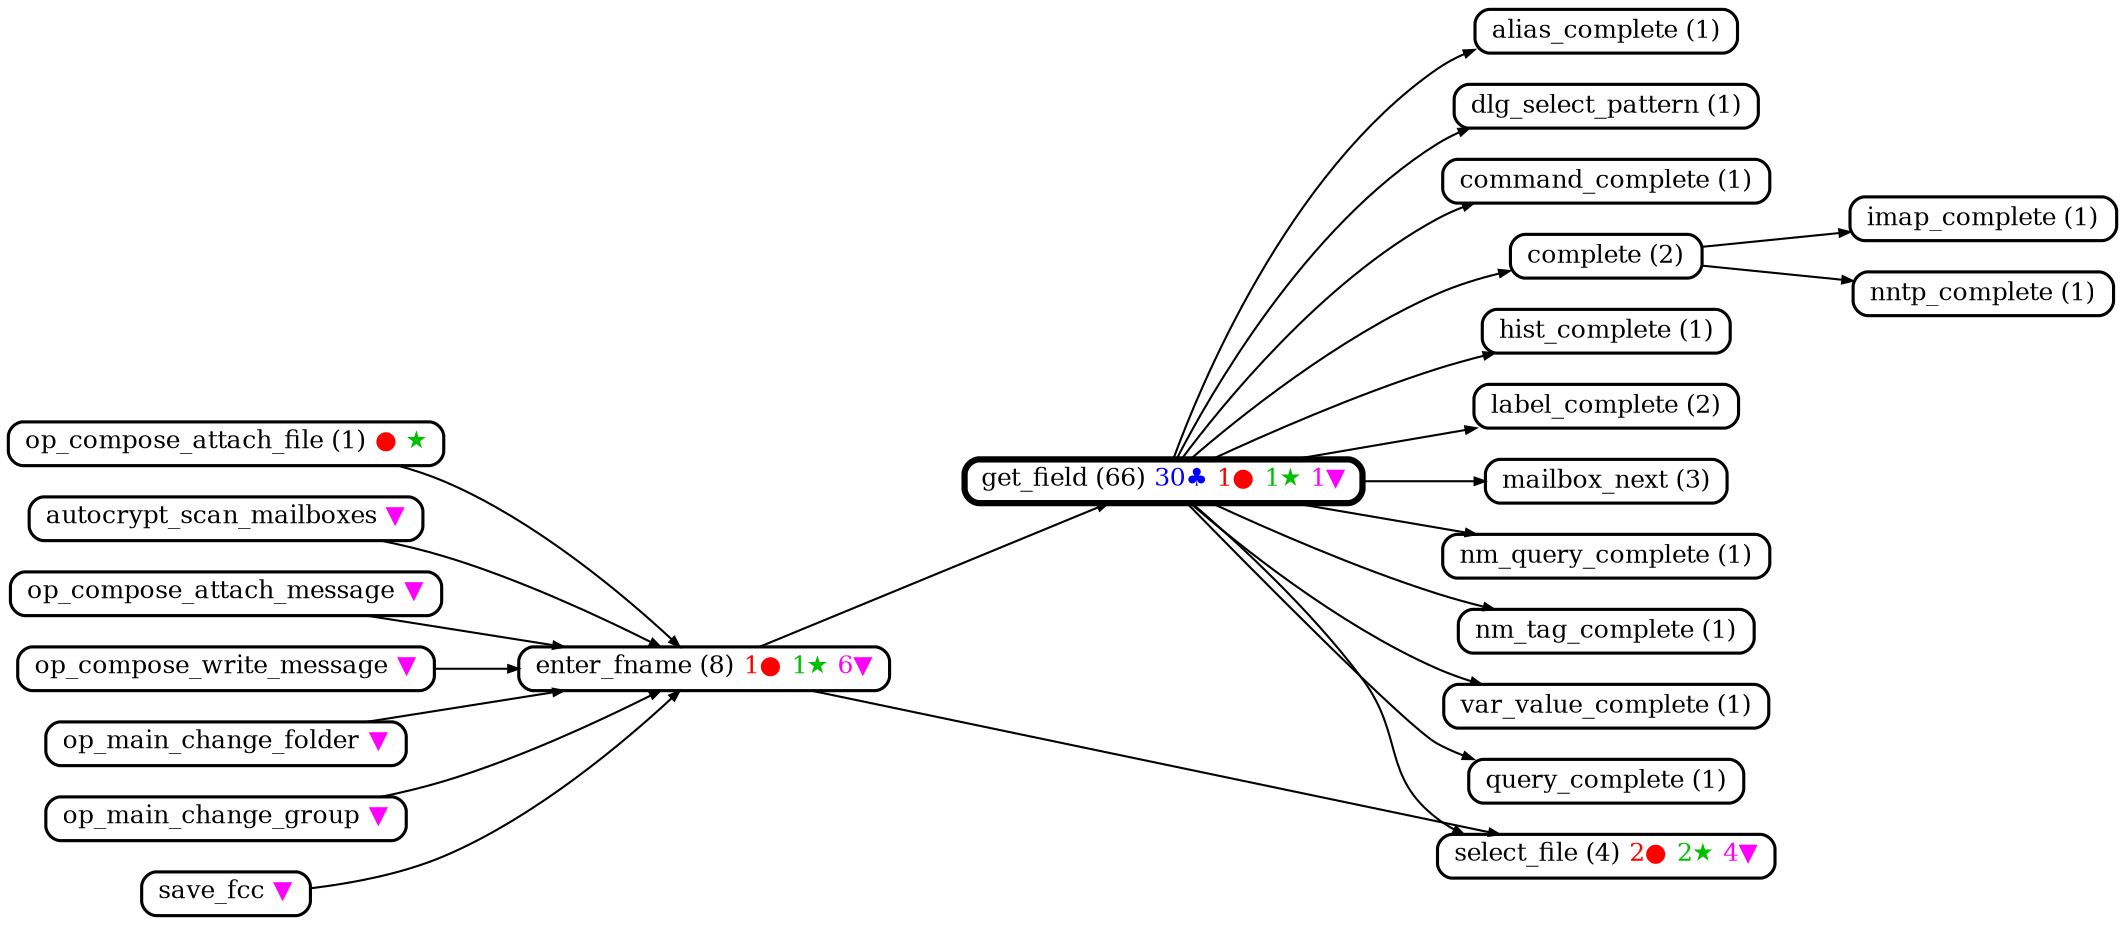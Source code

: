 digraph enter_field
{
	// enter/enter.c 2021-12-21
	graph [
		rankdir="LR"
		nodesep="0.2"
		ranksep="0.5"
		compound="true"
	]

	node [
		shape="Mrecord"
		fontsize="12"
		style="rounded"
		height="0.2"
		penwidth="1.5"
		color="black"
	]

	edge [
		penwidth="1.0"
		arrowsize="0.5"
	]

	// subgraph cluster_key
	// {
	// 	fontcolor="black"
	// 	color="#8080ff"
	// 	fillcolor="#ccccff"
	// 	style="filled"
	// 	node [ color="invis" nodesep="0.0" ranksep="0.0" ]
	// 	edge [ style="invis" ]

	// 	ArrayOfFiles    [ label=<<font color="red">●</font> ArrayOfFiles> ]
	// 	CompletionFlags [ label=<<font color="blue">♣</font> CompletionFlags> ]
	// 	Mailbox         [ label=<<font color="magenta">▼</font> Mailbox> ]
	// 	Multiple        [ label=<<font color="#00c000">★</font> Multiple> ]

	// 	CompletionFlags -> ArrayOfFiles -> Mailbox -> Multiple
	// }

	// blue    ♣ - CompletionFlags
	// red     ● - Array of Files
	// green   ★ - Multiple
	// magenta ▼ - Mailbox
	// names abbreviated by 'mutt_'
	mutt_enter_fname          [ label=<enter_fname (8) <font color="red">1●</font> <font color="#00c000">1★</font> <font color="magenta">6▼</font> > ]
	mutt_get_field            [ label=<get_field (66) <font color="blue">30♣</font> <font color="red">1●</font> <font color="#00c000">1★</font> <font color="magenta">1▼</font> > penwidth="3" ]
	op_compose_attach_file    [ label=<op_compose_attach_file (1) <font color="red">●</font> <font color="#00c000">★</font> > ]

	mutt_autocrypt_scan_mailboxes [ label=<autocrypt_scan_mailboxes <font color="magenta">▼</font> > ]
	op_compose_attach_message     [ label=<op_compose_attach_message <font color="magenta">▼</font> > ]
	op_compose_write_message      [ label=<op_compose_write_message <font color="magenta">▼</font> > ]
	op_main_change_folder         [ label=<op_main_change_folder <font color="magenta">▼</font> > ]
	op_main_change_group          [ label=<op_main_change_group <font color="magenta">▼</font> > ]
	save_fcc                      [ label=<save_fcc <font color="magenta">▼</font> > ]

	alias_complete          [ label=<alias_complete (1) > ]
	dlg_select_pattern      [ label=<dlg_select_pattern (1) > ]
	imap_complete           [ label=<imap_complete (1) > ]
	mutt_command_complete   [ label=<command_complete (1) > ]
	mutt_complete           [ label=<complete (2) > ]
	mutt_hist_complete      [ label=<hist_complete (1) > ]
	mutt_label_complete     [ label=<label_complete (2) > ]
	mutt_mailbox_next       [ label=<mailbox_next (3) > ]
	mutt_nm_query_complete  [ label=<nm_query_complete (1) > ]
	mutt_nm_tag_complete    [ label=<nm_tag_complete (1) > ]
	mutt_select_file        [ label=<select_file (4) <font color="red">2●</font> <font color="#00c000">2★</font> <font color="magenta">4▼</font> > ]
	mutt_var_value_complete [ label=<var_value_complete (1) > ]
	nntp_complete           [ label=<nntp_complete (1) > ]
	query_complete          [ label=<query_complete (1) > ]

	mutt_autocrypt_scan_mailboxes -> mutt_enter_fname
	mutt_complete                 -> imap_complete
	mutt_complete                 -> nntp_complete
	mutt_enter_fname              -> mutt_get_field
	mutt_enter_fname              -> mutt_select_file
	mutt_get_field                -> alias_complete
	mutt_get_field                -> dlg_select_pattern
	mutt_get_field                -> mutt_command_complete
	mutt_get_field                -> mutt_complete
	mutt_get_field                -> mutt_hist_complete
	mutt_get_field                -> mutt_label_complete
	mutt_get_field                -> mutt_mailbox_next
	mutt_get_field                -> mutt_nm_query_complete
	mutt_get_field                -> mutt_nm_tag_complete
	mutt_get_field                -> mutt_select_file
	mutt_get_field                -> mutt_var_value_complete
	mutt_get_field                -> query_complete
	op_compose_attach_file        -> mutt_enter_fname
	op_compose_attach_message     -> mutt_enter_fname
	op_compose_write_message      -> mutt_enter_fname
	op_main_change_folder         -> mutt_enter_fname
	op_main_change_group          -> mutt_enter_fname
	save_fcc                      -> mutt_enter_fname

}
